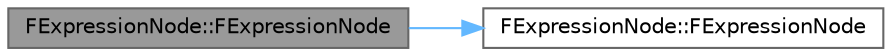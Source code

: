 digraph "FExpressionNode::FExpressionNode"
{
 // INTERACTIVE_SVG=YES
 // LATEX_PDF_SIZE
  bgcolor="transparent";
  edge [fontname=Helvetica,fontsize=10,labelfontname=Helvetica,labelfontsize=10];
  node [fontname=Helvetica,fontsize=10,shape=box,height=0.2,width=0.4];
  rankdir="LR";
  Node1 [id="Node000001",label="FExpressionNode::FExpressionNode",height=0.2,width=0.4,color="gray40", fillcolor="grey60", style="filled", fontcolor="black",tooltip=" "];
  Node1 -> Node2 [id="edge1_Node000001_Node000002",color="steelblue1",style="solid",tooltip=" "];
  Node2 [id="Node000002",label="FExpressionNode::FExpressionNode",height=0.2,width=0.4,color="grey40", fillcolor="white", style="filled",URL="$db/d04/classFExpressionNode.html#a1cd75034c2782f37826b260975bbf959",tooltip="Default constructor."];
}
